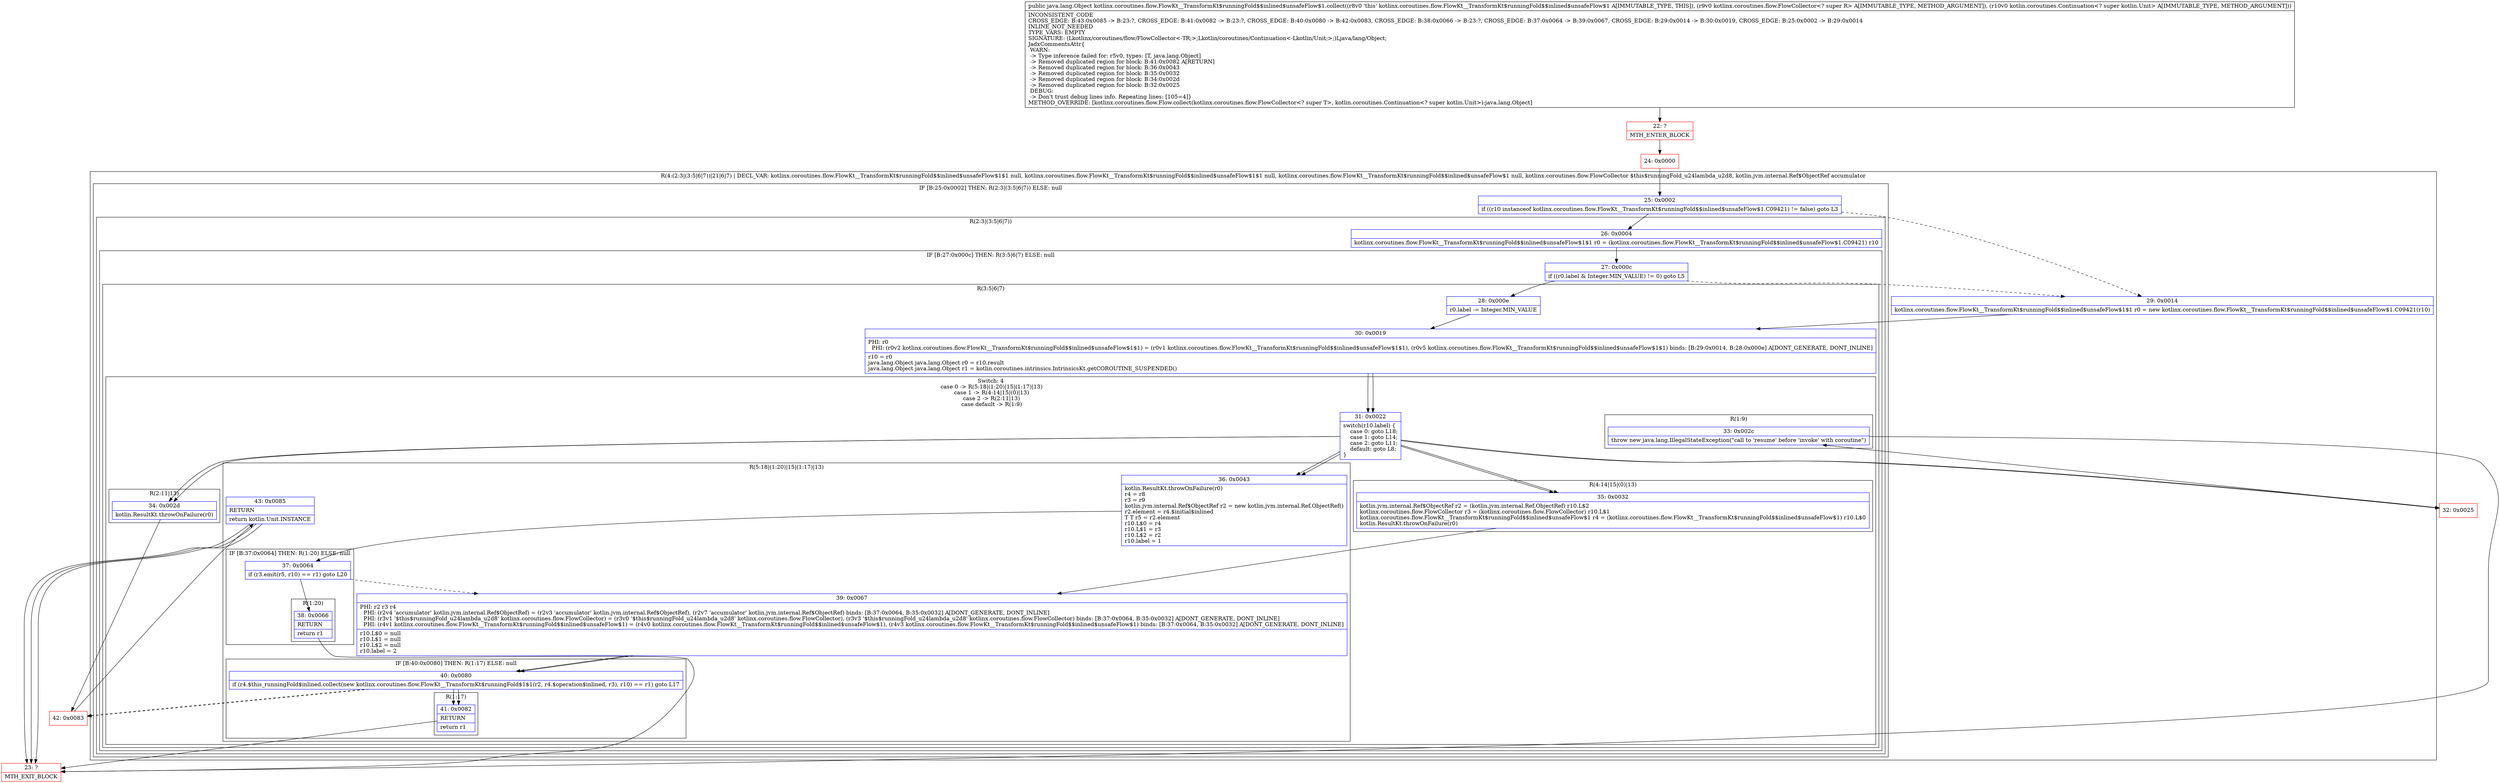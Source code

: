 digraph "CFG forkotlinx.coroutines.flow.FlowKt__TransformKt$runningFold$$inlined$unsafeFlow$1.collect(Lkotlinx\/coroutines\/flow\/FlowCollector;Lkotlin\/coroutines\/Continuation;)Ljava\/lang\/Object;" {
subgraph cluster_Region_1759138507 {
label = "R(4:(2:3|(3:5|6|7))|21|6|7) | DECL_VAR: kotlinx.coroutines.flow.FlowKt__TransformKt$runningFold$$inlined$unsafeFlow$1$1 null, kotlinx.coroutines.flow.FlowKt__TransformKt$runningFold$$inlined$unsafeFlow$1$1 null, kotlinx.coroutines.flow.FlowKt__TransformKt$runningFold$$inlined$unsafeFlow$1 null, kotlinx.coroutines.flow.FlowCollector $this$runningFold_u24lambda_u2d8, kotlin.jvm.internal.Ref$ObjectRef accumulator\l";
node [shape=record,color=blue];
subgraph cluster_IfRegion_1170929917 {
label = "IF [B:25:0x0002] THEN: R(2:3|(3:5|6|7)) ELSE: null";
node [shape=record,color=blue];
Node_25 [shape=record,label="{25\:\ 0x0002|if ((r10 instanceof kotlinx.coroutines.flow.FlowKt__TransformKt$runningFold$$inlined$unsafeFlow$1.C09421) != false) goto L3\l}"];
subgraph cluster_Region_965730625 {
label = "R(2:3|(3:5|6|7))";
node [shape=record,color=blue];
Node_26 [shape=record,label="{26\:\ 0x0004|kotlinx.coroutines.flow.FlowKt__TransformKt$runningFold$$inlined$unsafeFlow$1$1 r0 = (kotlinx.coroutines.flow.FlowKt__TransformKt$runningFold$$inlined$unsafeFlow$1.C09421) r10\l}"];
subgraph cluster_IfRegion_365702889 {
label = "IF [B:27:0x000c] THEN: R(3:5|6|7) ELSE: null";
node [shape=record,color=blue];
Node_27 [shape=record,label="{27\:\ 0x000c|if ((r0.label & Integer.MIN_VALUE) != 0) goto L5\l}"];
subgraph cluster_Region_1106589598 {
label = "R(3:5|6|7)";
node [shape=record,color=blue];
Node_28 [shape=record,label="{28\:\ 0x000e|r0.label \-= Integer.MIN_VALUE\l}"];
Node_30 [shape=record,label="{30\:\ 0x0019|PHI: r0 \l  PHI: (r0v2 kotlinx.coroutines.flow.FlowKt__TransformKt$runningFold$$inlined$unsafeFlow$1$1) = (r0v1 kotlinx.coroutines.flow.FlowKt__TransformKt$runningFold$$inlined$unsafeFlow$1$1), (r0v5 kotlinx.coroutines.flow.FlowKt__TransformKt$runningFold$$inlined$unsafeFlow$1$1) binds: [B:29:0x0014, B:28:0x000e] A[DONT_GENERATE, DONT_INLINE]\l|r10 = r0\ljava.lang.Object java.lang.Object r0 = r10.result\ljava.lang.Object java.lang.Object r1 = kotlin.coroutines.intrinsics.IntrinsicsKt.getCOROUTINE_SUSPENDED()\l}"];
subgraph cluster_SwitchRegion_304564511 {
label = "Switch: 4
 case 0 -> R(5:18|(1:20)|15|(1:17)|13)
 case 1 -> R(4:14|15|(0)|13)
 case 2 -> R(2:11|13)
 case default -> R(1:9)";
node [shape=record,color=blue];
Node_31 [shape=record,label="{31\:\ 0x0022|switch(r10.label) \{\l    case 0: goto L18;\l    case 1: goto L14;\l    case 2: goto L11;\l    default: goto L8;\l\}\l}"];
subgraph cluster_Region_684789146 {
label = "R(5:18|(1:20)|15|(1:17)|13)";
node [shape=record,color=blue];
Node_36 [shape=record,label="{36\:\ 0x0043|kotlin.ResultKt.throwOnFailure(r0)\lr4 = r8\lr3 = r9\lkotlin.jvm.internal.Ref$ObjectRef r2 = new kotlin.jvm.internal.Ref.ObjectRef()\lr2.element = r4.$initial$inlined\lT T r5 = r2.element\lr10.L$0 = r4\lr10.L$1 = r3\lr10.L$2 = r2\lr10.label = 1\l}"];
subgraph cluster_IfRegion_1855091752 {
label = "IF [B:37:0x0064] THEN: R(1:20) ELSE: null";
node [shape=record,color=blue];
Node_37 [shape=record,label="{37\:\ 0x0064|if (r3.emit(r5, r10) == r1) goto L20\l}"];
subgraph cluster_Region_1694888903 {
label = "R(1:20)";
node [shape=record,color=blue];
Node_38 [shape=record,label="{38\:\ 0x0066|RETURN\l|return r1\l}"];
}
}
Node_39 [shape=record,label="{39\:\ 0x0067|PHI: r2 r3 r4 \l  PHI: (r2v4 'accumulator' kotlin.jvm.internal.Ref$ObjectRef) = (r2v3 'accumulator' kotlin.jvm.internal.Ref$ObjectRef), (r2v7 'accumulator' kotlin.jvm.internal.Ref$ObjectRef) binds: [B:37:0x0064, B:35:0x0032] A[DONT_GENERATE, DONT_INLINE]\l  PHI: (r3v1 '$this$runningFold_u24lambda_u2d8' kotlinx.coroutines.flow.FlowCollector) = (r3v0 '$this$runningFold_u24lambda_u2d8' kotlinx.coroutines.flow.FlowCollector), (r3v3 '$this$runningFold_u24lambda_u2d8' kotlinx.coroutines.flow.FlowCollector) binds: [B:37:0x0064, B:35:0x0032] A[DONT_GENERATE, DONT_INLINE]\l  PHI: (r4v1 kotlinx.coroutines.flow.FlowKt__TransformKt$runningFold$$inlined$unsafeFlow$1) = (r4v0 kotlinx.coroutines.flow.FlowKt__TransformKt$runningFold$$inlined$unsafeFlow$1), (r4v3 kotlinx.coroutines.flow.FlowKt__TransformKt$runningFold$$inlined$unsafeFlow$1) binds: [B:37:0x0064, B:35:0x0032] A[DONT_GENERATE, DONT_INLINE]\l|r10.L$0 = null\lr10.L$1 = null\lr10.L$2 = null\lr10.label = 2\l}"];
subgraph cluster_IfRegion_112457635 {
label = "IF [B:40:0x0080] THEN: R(1:17) ELSE: null";
node [shape=record,color=blue];
Node_40 [shape=record,label="{40\:\ 0x0080|if (r4.$this_runningFold$inlined.collect(new kotlinx.coroutines.flow.FlowKt__TransformKt$runningFold$1$1(r2, r4.$operation$inlined, r3), r10) == r1) goto L17\l}"];
subgraph cluster_Region_558545017 {
label = "R(1:17)";
node [shape=record,color=blue];
Node_41 [shape=record,label="{41\:\ 0x0082|RETURN\l|return r1\l}"];
}
}
Node_43 [shape=record,label="{43\:\ 0x0085|RETURN\l|return kotlin.Unit.INSTANCE\l}"];
}
subgraph cluster_Region_787753435 {
label = "R(4:14|15|(0)|13)";
node [shape=record,color=blue];
Node_35 [shape=record,label="{35\:\ 0x0032|kotlin.jvm.internal.Ref$ObjectRef r2 = (kotlin.jvm.internal.Ref.ObjectRef) r10.L$2\lkotlinx.coroutines.flow.FlowCollector r3 = (kotlinx.coroutines.flow.FlowCollector) r10.L$1\lkotlinx.coroutines.flow.FlowKt__TransformKt$runningFold$$inlined$unsafeFlow$1 r4 = (kotlinx.coroutines.flow.FlowKt__TransformKt$runningFold$$inlined$unsafeFlow$1) r10.L$0\lkotlin.ResultKt.throwOnFailure(r0)\l}"];
Node_39 [shape=record,label="{39\:\ 0x0067|PHI: r2 r3 r4 \l  PHI: (r2v4 'accumulator' kotlin.jvm.internal.Ref$ObjectRef) = (r2v3 'accumulator' kotlin.jvm.internal.Ref$ObjectRef), (r2v7 'accumulator' kotlin.jvm.internal.Ref$ObjectRef) binds: [B:37:0x0064, B:35:0x0032] A[DONT_GENERATE, DONT_INLINE]\l  PHI: (r3v1 '$this$runningFold_u24lambda_u2d8' kotlinx.coroutines.flow.FlowCollector) = (r3v0 '$this$runningFold_u24lambda_u2d8' kotlinx.coroutines.flow.FlowCollector), (r3v3 '$this$runningFold_u24lambda_u2d8' kotlinx.coroutines.flow.FlowCollector) binds: [B:37:0x0064, B:35:0x0032] A[DONT_GENERATE, DONT_INLINE]\l  PHI: (r4v1 kotlinx.coroutines.flow.FlowKt__TransformKt$runningFold$$inlined$unsafeFlow$1) = (r4v0 kotlinx.coroutines.flow.FlowKt__TransformKt$runningFold$$inlined$unsafeFlow$1), (r4v3 kotlinx.coroutines.flow.FlowKt__TransformKt$runningFold$$inlined$unsafeFlow$1) binds: [B:37:0x0064, B:35:0x0032] A[DONT_GENERATE, DONT_INLINE]\l|r10.L$0 = null\lr10.L$1 = null\lr10.L$2 = null\lr10.label = 2\l}"];
subgraph cluster_IfRegion_241781826 {
label = "IF [B:40:0x0080] THEN: R(0) ELSE: null";
node [shape=record,color=blue];
Node_40 [shape=record,label="{40\:\ 0x0080|if (r4.$this_runningFold$inlined.collect(new kotlinx.coroutines.flow.FlowKt__TransformKt$runningFold$1$1(r2, r4.$operation$inlined, r3), r10) == r1) goto L17\l}"];
subgraph cluster_Region_1579807414 {
label = "R(0)";
node [shape=record,color=blue];
}
}
Node_43 [shape=record,label="{43\:\ 0x0085|RETURN\l|return kotlin.Unit.INSTANCE\l}"];
}
subgraph cluster_Region_1781577131 {
label = "R(2:11|13)";
node [shape=record,color=blue];
Node_34 [shape=record,label="{34\:\ 0x002d|kotlin.ResultKt.throwOnFailure(r0)\l}"];
Node_43 [shape=record,label="{43\:\ 0x0085|RETURN\l|return kotlin.Unit.INSTANCE\l}"];
}
subgraph cluster_Region_1495601190 {
label = "R(1:9)";
node [shape=record,color=blue];
Node_33 [shape=record,label="{33\:\ 0x002c|throw new java.lang.IllegalStateException(\"call to 'resume' before 'invoke' with coroutine\")\l}"];
}
}
}
}
}
}
Node_29 [shape=record,label="{29\:\ 0x0014|kotlinx.coroutines.flow.FlowKt__TransformKt$runningFold$$inlined$unsafeFlow$1$1 r0 = new kotlinx.coroutines.flow.FlowKt__TransformKt$runningFold$$inlined$unsafeFlow$1.C09421(r10)\l}"];
Node_30 [shape=record,label="{30\:\ 0x0019|PHI: r0 \l  PHI: (r0v2 kotlinx.coroutines.flow.FlowKt__TransformKt$runningFold$$inlined$unsafeFlow$1$1) = (r0v1 kotlinx.coroutines.flow.FlowKt__TransformKt$runningFold$$inlined$unsafeFlow$1$1), (r0v5 kotlinx.coroutines.flow.FlowKt__TransformKt$runningFold$$inlined$unsafeFlow$1$1) binds: [B:29:0x0014, B:28:0x000e] A[DONT_GENERATE, DONT_INLINE]\l|r10 = r0\ljava.lang.Object java.lang.Object r0 = r10.result\ljava.lang.Object java.lang.Object r1 = kotlin.coroutines.intrinsics.IntrinsicsKt.getCOROUTINE_SUSPENDED()\l}"];
subgraph cluster_SwitchRegion_1940343443 {
label = "Switch: 0";
node [shape=record,color=blue];
Node_31 [shape=record,label="{31\:\ 0x0022|switch(r10.label) \{\l    case 0: goto L18;\l    case 1: goto L14;\l    case 2: goto L11;\l    default: goto L8;\l\}\l}"];
}
}
Node_22 [shape=record,color=red,label="{22\:\ ?|MTH_ENTER_BLOCK\l}"];
Node_24 [shape=record,color=red,label="{24\:\ 0x0000}"];
Node_32 [shape=record,color=red,label="{32\:\ 0x0025}"];
Node_23 [shape=record,color=red,label="{23\:\ ?|MTH_EXIT_BLOCK\l}"];
Node_42 [shape=record,color=red,label="{42\:\ 0x0083}"];
MethodNode[shape=record,label="{public java.lang.Object kotlinx.coroutines.flow.FlowKt__TransformKt$runningFold$$inlined$unsafeFlow$1.collect((r8v0 'this' kotlinx.coroutines.flow.FlowKt__TransformKt$runningFold$$inlined$unsafeFlow$1 A[IMMUTABLE_TYPE, THIS]), (r9v0 kotlinx.coroutines.flow.FlowCollector\<? super R\> A[IMMUTABLE_TYPE, METHOD_ARGUMENT]), (r10v0 kotlin.coroutines.Continuation\<? super kotlin.Unit\> A[IMMUTABLE_TYPE, METHOD_ARGUMENT]))  | INCONSISTENT_CODE\lCROSS_EDGE: B:43:0x0085 \-\> B:23:?, CROSS_EDGE: B:41:0x0082 \-\> B:23:?, CROSS_EDGE: B:40:0x0080 \-\> B:42:0x0083, CROSS_EDGE: B:38:0x0066 \-\> B:23:?, CROSS_EDGE: B:37:0x0064 \-\> B:39:0x0067, CROSS_EDGE: B:29:0x0014 \-\> B:30:0x0019, CROSS_EDGE: B:25:0x0002 \-\> B:29:0x0014\lINLINE_NOT_NEEDED\lTYPE_VARS: EMPTY\lSIGNATURE: (Lkotlinx\/coroutines\/flow\/FlowCollector\<\-TR;\>;Lkotlin\/coroutines\/Continuation\<\-Lkotlin\/Unit;\>;)Ljava\/lang\/Object;\lJadxCommentsAttr\{\l WARN: \l \-\> Type inference failed for: r5v0, types: [T, java.lang.Object]\l \-\> Removed duplicated region for block: B:41:0x0082 A[RETURN]\l \-\> Removed duplicated region for block: B:36:0x0043 \l \-\> Removed duplicated region for block: B:35:0x0032 \l \-\> Removed duplicated region for block: B:34:0x002d \l \-\> Removed duplicated region for block: B:32:0x0025 \l DEBUG: \l \-\> Don't trust debug lines info. Repeating lines: [105=4]\}\lMETHOD_OVERRIDE: [kotlinx.coroutines.flow.Flow.collect(kotlinx.coroutines.flow.FlowCollector\<? super T\>, kotlin.coroutines.Continuation\<? super kotlin.Unit\>):java.lang.Object]\l}"];
MethodNode -> Node_22;Node_25 -> Node_26;
Node_25 -> Node_29[style=dashed];
Node_26 -> Node_27;
Node_27 -> Node_28;
Node_27 -> Node_29[style=dashed];
Node_28 -> Node_30;
Node_30 -> Node_31;
Node_31 -> Node_32;
Node_31 -> Node_34;
Node_31 -> Node_35;
Node_31 -> Node_36;
Node_36 -> Node_37;
Node_37 -> Node_38;
Node_37 -> Node_39[style=dashed];
Node_38 -> Node_23;
Node_39 -> Node_40;
Node_40 -> Node_41;
Node_40 -> Node_42[style=dashed];
Node_41 -> Node_23;
Node_43 -> Node_23;
Node_35 -> Node_39;
Node_39 -> Node_40;
Node_40 -> Node_41;
Node_40 -> Node_42[style=dashed];
Node_43 -> Node_23;
Node_34 -> Node_42;
Node_43 -> Node_23;
Node_33 -> Node_23;
Node_29 -> Node_30;
Node_30 -> Node_31;
Node_31 -> Node_32;
Node_31 -> Node_34;
Node_31 -> Node_35;
Node_31 -> Node_36;
Node_22 -> Node_24;
Node_24 -> Node_25;
Node_32 -> Node_33;
Node_42 -> Node_43;
}

